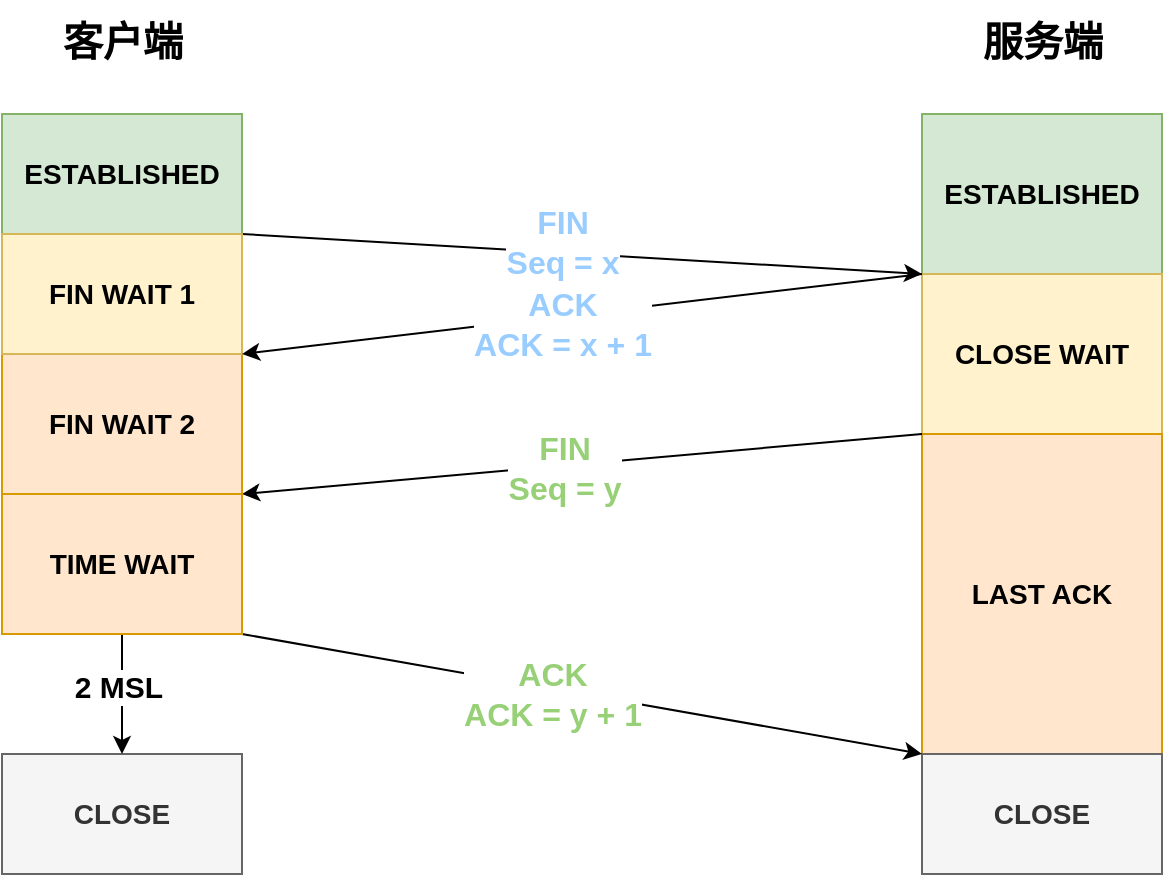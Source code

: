 <mxfile version="24.7.8">
  <diagram name="Page-1" id="D8ZTVw7AKKLbY-BaEd7L">
    <mxGraphModel dx="954" dy="558" grid="1" gridSize="10" guides="1" tooltips="1" connect="1" arrows="1" fold="1" page="1" pageScale="1" pageWidth="827" pageHeight="1169" math="0" shadow="0">
      <root>
        <mxCell id="0" />
        <mxCell id="1" parent="0" />
        <mxCell id="dowRgMP4Ozl2CRbKPoxW-1" value="ESTABLISHED" style="rounded=0;whiteSpace=wrap;html=1;fillColor=#d5e8d4;strokeColor=#82b366;fontStyle=1;fontSize=14;" parent="1" vertex="1">
          <mxGeometry x="120" y="80" width="120" height="60" as="geometry" />
        </mxCell>
        <mxCell id="dowRgMP4Ozl2CRbKPoxW-14" style="rounded=0;orthogonalLoop=1;jettySize=auto;html=1;exitX=1;exitY=1;exitDx=0;exitDy=0;entryX=0;entryY=0;entryDx=0;entryDy=0;" parent="1" source="dowRgMP4Ozl2CRbKPoxW-1" target="dowRgMP4Ozl2CRbKPoxW-7" edge="1">
          <mxGeometry relative="1" as="geometry" />
        </mxCell>
        <mxCell id="dowRgMP4Ozl2CRbKPoxW-15" value="&lt;font color=&quot;#99ccff&quot;&gt;&lt;span style=&quot;font-size: 16px;&quot;&gt;&lt;b&gt;FIN&lt;/b&gt;&lt;/span&gt;&lt;/font&gt;&lt;br&gt;&lt;div style=&quot;font-size: 16px;&quot;&gt;&lt;b style=&quot;&quot;&gt;&lt;font color=&quot;#99ccff&quot; style=&quot;font-size: 16px;&quot;&gt;Seq = x&lt;/font&gt;&lt;/b&gt;&lt;/div&gt;" style="edgeLabel;html=1;align=center;verticalAlign=middle;resizable=0;points=[];" parent="dowRgMP4Ozl2CRbKPoxW-14" vertex="1" connectable="0">
          <mxGeometry x="-0.205" y="-1" relative="1" as="geometry">
            <mxPoint x="25" y="-5" as="offset" />
          </mxGeometry>
        </mxCell>
        <mxCell id="dowRgMP4Ozl2CRbKPoxW-2" value="FIN WAIT 2" style="rounded=0;whiteSpace=wrap;html=1;fontStyle=1;fontSize=14;fillColor=#ffe6cc;strokeColor=#d79b00;" parent="1" vertex="1">
          <mxGeometry x="120" y="200" width="120" height="70" as="geometry" />
        </mxCell>
        <mxCell id="dowRgMP4Ozl2CRbKPoxW-4" value="CLOSE" style="rounded=0;whiteSpace=wrap;html=1;fontStyle=1;fontSize=14;fillColor=#f5f5f5;strokeColor=#666666;fontColor=#333333;" parent="1" vertex="1">
          <mxGeometry x="120" y="400" width="120" height="60" as="geometry" />
        </mxCell>
        <mxCell id="dowRgMP4Ozl2CRbKPoxW-6" value="ESTABLISHED" style="rounded=0;whiteSpace=wrap;html=1;fillColor=#d5e8d4;strokeColor=#82b366;fontStyle=1;fontSize=14;" parent="1" vertex="1">
          <mxGeometry x="580" y="80" width="120" height="80" as="geometry" />
        </mxCell>
        <mxCell id="dowRgMP4Ozl2CRbKPoxW-7" value="CLOSE WAIT" style="rounded=0;whiteSpace=wrap;html=1;fontStyle=1;fontSize=14;fillColor=#fff2cc;strokeColor=#d6b656;" parent="1" vertex="1">
          <mxGeometry x="580" y="160" width="120" height="80" as="geometry" />
        </mxCell>
        <mxCell id="dowRgMP4Ozl2CRbKPoxW-8" value="LAST ACK" style="rounded=0;whiteSpace=wrap;html=1;fontStyle=1;fontSize=14;fillColor=#ffe6cc;strokeColor=#d79b00;" parent="1" vertex="1">
          <mxGeometry x="580" y="240" width="120" height="160" as="geometry" />
        </mxCell>
        <mxCell id="dowRgMP4Ozl2CRbKPoxW-10" value="CLOSE" style="rounded=0;whiteSpace=wrap;html=1;fontStyle=1;fontSize=14;fillColor=#f5f5f5;strokeColor=#666666;fontColor=#333333;" parent="1" vertex="1">
          <mxGeometry x="580" y="400" width="120" height="60" as="geometry" />
        </mxCell>
        <mxCell id="dowRgMP4Ozl2CRbKPoxW-11" value="&lt;b&gt;&lt;font style=&quot;font-size: 20px;&quot;&gt;客户端&lt;/font&gt;&lt;/b&gt;" style="text;html=1;align=center;verticalAlign=middle;resizable=0;points=[];autosize=1;strokeColor=none;fillColor=none;" parent="1" vertex="1">
          <mxGeometry x="140" y="23" width="80" height="40" as="geometry" />
        </mxCell>
        <mxCell id="dowRgMP4Ozl2CRbKPoxW-12" value="&lt;b&gt;&lt;font style=&quot;font-size: 20px;&quot;&gt;服务端&lt;/font&gt;&lt;/b&gt;" style="text;html=1;align=center;verticalAlign=middle;resizable=0;points=[];autosize=1;strokeColor=none;fillColor=none;" parent="1" vertex="1">
          <mxGeometry x="600" y="23" width="80" height="40" as="geometry" />
        </mxCell>
        <mxCell id="dowRgMP4Ozl2CRbKPoxW-16" value="" style="endArrow=classic;html=1;rounded=0;exitX=0;exitY=0;exitDx=0;exitDy=0;entryX=1;entryY=1;entryDx=0;entryDy=0;" parent="1" source="dowRgMP4Ozl2CRbKPoxW-8" target="dowRgMP4Ozl2CRbKPoxW-2" edge="1">
          <mxGeometry width="50" height="50" relative="1" as="geometry">
            <mxPoint x="390" y="280" as="sourcePoint" />
            <mxPoint x="440" y="230" as="targetPoint" />
          </mxGeometry>
        </mxCell>
        <mxCell id="dowRgMP4Ozl2CRbKPoxW-19" value="&lt;b style=&quot;font-size: 16px;&quot;&gt;&lt;font style=&quot;font-size: 16px;&quot;&gt;FIN&lt;/font&gt;&lt;/b&gt;&lt;div style=&quot;font-size: 16px;&quot;&gt;&lt;b style=&quot;&quot;&gt;&lt;font style=&quot;font-size: 16px;&quot;&gt;Seq = y&lt;/font&gt;&lt;/b&gt;&lt;/div&gt;" style="edgeLabel;html=1;align=center;verticalAlign=middle;resizable=0;points=[];fontColor=#97D077;" parent="dowRgMP4Ozl2CRbKPoxW-16" vertex="1" connectable="0">
          <mxGeometry x="-0.03" y="2" relative="1" as="geometry">
            <mxPoint x="-15" as="offset" />
          </mxGeometry>
        </mxCell>
        <mxCell id="dowRgMP4Ozl2CRbKPoxW-17" value="" style="endArrow=classic;html=1;rounded=0;exitX=1;exitY=1;exitDx=0;exitDy=0;entryX=0;entryY=1;entryDx=0;entryDy=0;" parent="1" source="pTSPKvzSLlTaerCTi5ij-2" target="dowRgMP4Ozl2CRbKPoxW-8" edge="1">
          <mxGeometry width="50" height="50" relative="1" as="geometry">
            <mxPoint x="390" y="280" as="sourcePoint" />
            <mxPoint x="440" y="230" as="targetPoint" />
          </mxGeometry>
        </mxCell>
        <mxCell id="dowRgMP4Ozl2CRbKPoxW-20" value="&lt;b style=&quot;font-size: 16px;&quot;&gt;&lt;font color=&quot;#97d077&quot; style=&quot;font-size: 16px;&quot;&gt;ACK&lt;/font&gt;&lt;/b&gt;&lt;div style=&quot;font-size: 16px;&quot;&gt;&lt;b style=&quot;&quot;&gt;&lt;font color=&quot;#97d077&quot; style=&quot;font-size: 16px;&quot;&gt;ACK = y + 1&lt;/font&gt;&lt;/b&gt;&lt;/div&gt;" style="edgeLabel;html=1;align=center;verticalAlign=middle;resizable=0;points=[];" parent="dowRgMP4Ozl2CRbKPoxW-17" vertex="1" connectable="0">
          <mxGeometry x="-0.087" y="-2" relative="1" as="geometry">
            <mxPoint as="offset" />
          </mxGeometry>
        </mxCell>
        <mxCell id="pTSPKvzSLlTaerCTi5ij-1" value="FIN WAIT 1" style="rounded=0;whiteSpace=wrap;html=1;fontStyle=1;fontSize=14;fillColor=#fff2cc;strokeColor=#d6b656;" parent="1" vertex="1">
          <mxGeometry x="120" y="140" width="120" height="60" as="geometry" />
        </mxCell>
        <mxCell id="pTSPKvzSLlTaerCTi5ij-3" style="edgeStyle=orthogonalEdgeStyle;rounded=0;orthogonalLoop=1;jettySize=auto;html=1;entryX=0.5;entryY=0;entryDx=0;entryDy=0;" parent="1" source="pTSPKvzSLlTaerCTi5ij-2" target="dowRgMP4Ozl2CRbKPoxW-4" edge="1">
          <mxGeometry relative="1" as="geometry">
            <mxPoint x="180" y="420" as="targetPoint" />
          </mxGeometry>
        </mxCell>
        <mxCell id="pTSPKvzSLlTaerCTi5ij-4" value="&lt;font style=&quot;font-size: 15px;&quot;&gt;&lt;b&gt;2 MSL&lt;/b&gt;&lt;/font&gt;" style="edgeLabel;html=1;align=center;verticalAlign=middle;resizable=0;points=[];" parent="pTSPKvzSLlTaerCTi5ij-3" vertex="1" connectable="0">
          <mxGeometry x="-0.157" y="-2" relative="1" as="geometry">
            <mxPoint as="offset" />
          </mxGeometry>
        </mxCell>
        <mxCell id="pTSPKvzSLlTaerCTi5ij-2" value="TIME WAIT" style="rounded=0;whiteSpace=wrap;html=1;fontStyle=1;fontSize=14;fillColor=#ffe6cc;strokeColor=#d79b00;" parent="1" vertex="1">
          <mxGeometry x="120" y="270" width="120" height="70" as="geometry" />
        </mxCell>
        <mxCell id="pTSPKvzSLlTaerCTi5ij-6" value="" style="endArrow=classic;html=1;rounded=0;exitX=0;exitY=0;exitDx=0;exitDy=0;entryX=1;entryY=1;entryDx=0;entryDy=0;" parent="1" source="dowRgMP4Ozl2CRbKPoxW-7" target="pTSPKvzSLlTaerCTi5ij-1" edge="1">
          <mxGeometry width="50" height="50" relative="1" as="geometry">
            <mxPoint x="360" y="280" as="sourcePoint" />
            <mxPoint x="410" y="230" as="targetPoint" />
          </mxGeometry>
        </mxCell>
        <mxCell id="pTSPKvzSLlTaerCTi5ij-7" value="&lt;b style=&quot;font-size: 16px;&quot;&gt;&lt;font style=&quot;font-size: 16px;&quot;&gt;ACK&lt;/font&gt;&lt;/b&gt;&lt;div style=&quot;font-size: 16px;&quot;&gt;&lt;b style=&quot;&quot;&gt;&lt;font style=&quot;font-size: 16px;&quot;&gt;ACK = x + 1&lt;/font&gt;&lt;/b&gt;&lt;/div&gt;" style="edgeLabel;html=1;align=center;verticalAlign=middle;resizable=0;points=[];fontColor=#99CCFF;" parent="pTSPKvzSLlTaerCTi5ij-6" vertex="1" connectable="0">
          <mxGeometry x="0.177" y="1" relative="1" as="geometry">
            <mxPoint x="20" as="offset" />
          </mxGeometry>
        </mxCell>
      </root>
    </mxGraphModel>
  </diagram>
</mxfile>
